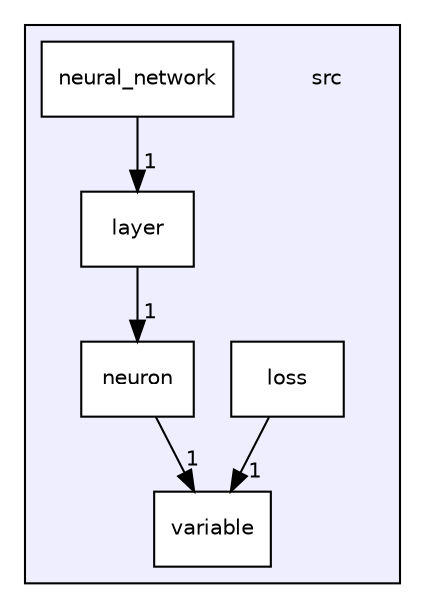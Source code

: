 digraph "/home/runner/work/TinyNeuralNetwork/TinyNeuralNetwork/src" {
  compound=true
  node [ fontsize="10", fontname="Helvetica"];
  edge [ labelfontsize="10", labelfontname="Helvetica"];
  subgraph clusterdir_68267d1309a1af8e8297ef4c3efbcdba {
    graph [ bgcolor="#eeeeff", pencolor="black", label="" URL="dir_68267d1309a1af8e8297ef4c3efbcdba.html"];
    dir_68267d1309a1af8e8297ef4c3efbcdba [shape=plaintext label="src"];
  dir_8b1b1d3ff28e273b117e2ca277e8d05f [shape=box label="layer" fillcolor="white" style="filled" URL="dir_8b1b1d3ff28e273b117e2ca277e8d05f.html"];
  dir_f372b5d0e0b042a6c6b947f9ebe48d59 [shape=box label="loss" fillcolor="white" style="filled" URL="dir_f372b5d0e0b042a6c6b947f9ebe48d59.html"];
  dir_a4c1bc47733d52c12dcbe7406a6f5ba1 [shape=box label="neural_network" fillcolor="white" style="filled" URL="dir_a4c1bc47733d52c12dcbe7406a6f5ba1.html"];
  dir_0c9ea08de28bb1cd5197f7d034c44c7e [shape=box label="neuron" fillcolor="white" style="filled" URL="dir_0c9ea08de28bb1cd5197f7d034c44c7e.html"];
  dir_dd920bd76ff7422f03265981cd757b41 [shape=box label="variable" fillcolor="white" style="filled" URL="dir_dd920bd76ff7422f03265981cd757b41.html"];
  }
  dir_a4c1bc47733d52c12dcbe7406a6f5ba1->dir_8b1b1d3ff28e273b117e2ca277e8d05f [headlabel="1", labeldistance=1.5 headhref="dir_000003_000001.html"];
  dir_8b1b1d3ff28e273b117e2ca277e8d05f->dir_0c9ea08de28bb1cd5197f7d034c44c7e [headlabel="1", labeldistance=1.5 headhref="dir_000001_000004.html"];
  dir_f372b5d0e0b042a6c6b947f9ebe48d59->dir_dd920bd76ff7422f03265981cd757b41 [headlabel="1", labeldistance=1.5 headhref="dir_000002_000005.html"];
  dir_0c9ea08de28bb1cd5197f7d034c44c7e->dir_dd920bd76ff7422f03265981cd757b41 [headlabel="1", labeldistance=1.5 headhref="dir_000004_000005.html"];
}
